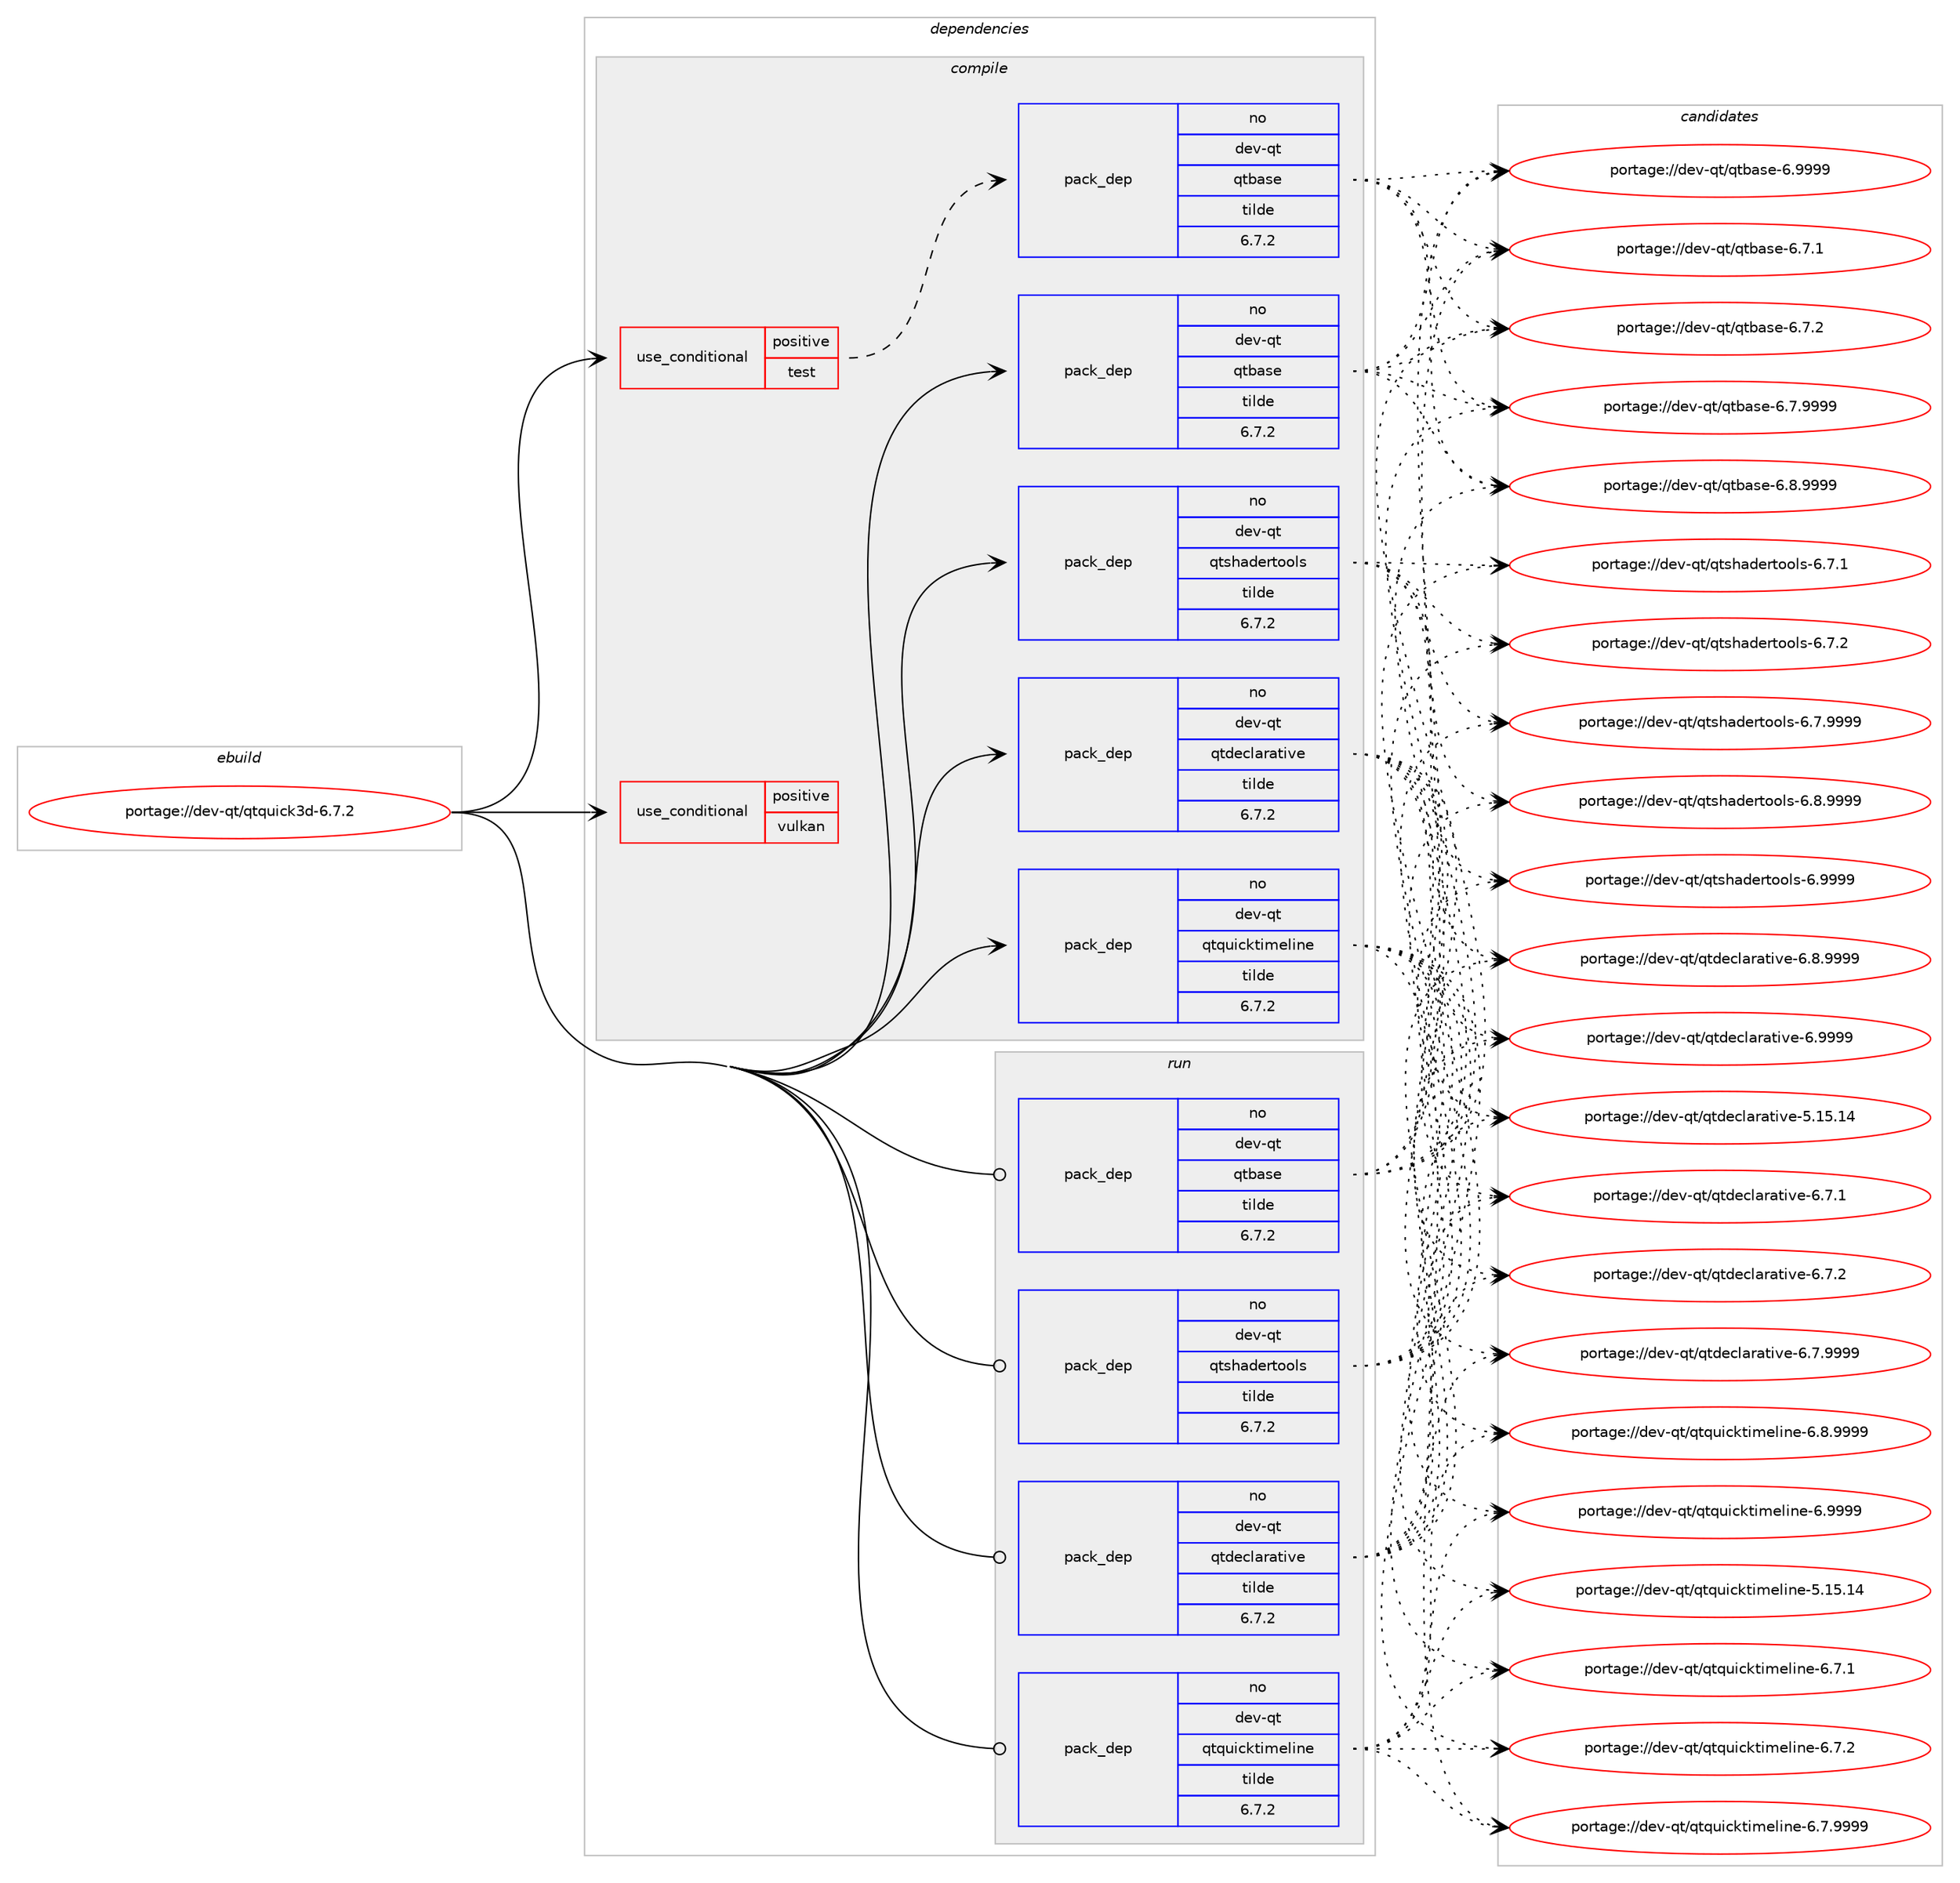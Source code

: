 digraph prolog {

# *************
# Graph options
# *************

newrank=true;
concentrate=true;
compound=true;
graph [rankdir=LR,fontname=Helvetica,fontsize=10,ranksep=1.5];#, ranksep=2.5, nodesep=0.2];
edge  [arrowhead=vee];
node  [fontname=Helvetica,fontsize=10];

# **********
# The ebuild
# **********

subgraph cluster_leftcol {
color=gray;
rank=same;
label=<<i>ebuild</i>>;
id [label="portage://dev-qt/qtquick3d-6.7.2", color=red, width=4, href="../dev-qt/qtquick3d-6.7.2.svg"];
}

# ****************
# The dependencies
# ****************

subgraph cluster_midcol {
color=gray;
label=<<i>dependencies</i>>;
subgraph cluster_compile {
fillcolor="#eeeeee";
style=filled;
label=<<i>compile</i>>;
subgraph cond40993 {
dependency86022 [label=<<TABLE BORDER="0" CELLBORDER="1" CELLSPACING="0" CELLPADDING="4"><TR><TD ROWSPAN="3" CELLPADDING="10">use_conditional</TD></TR><TR><TD>positive</TD></TR><TR><TD>test</TD></TR></TABLE>>, shape=none, color=red];
subgraph pack43789 {
dependency86023 [label=<<TABLE BORDER="0" CELLBORDER="1" CELLSPACING="0" CELLPADDING="4" WIDTH="220"><TR><TD ROWSPAN="6" CELLPADDING="30">pack_dep</TD></TR><TR><TD WIDTH="110">no</TD></TR><TR><TD>dev-qt</TD></TR><TR><TD>qtbase</TD></TR><TR><TD>tilde</TD></TR><TR><TD>6.7.2</TD></TR></TABLE>>, shape=none, color=blue];
}
dependency86022:e -> dependency86023:w [weight=20,style="dashed",arrowhead="vee"];
}
id:e -> dependency86022:w [weight=20,style="solid",arrowhead="vee"];
subgraph cond40994 {
dependency86024 [label=<<TABLE BORDER="0" CELLBORDER="1" CELLSPACING="0" CELLPADDING="4"><TR><TD ROWSPAN="3" CELLPADDING="10">use_conditional</TD></TR><TR><TD>positive</TD></TR><TR><TD>vulkan</TD></TR></TABLE>>, shape=none, color=red];
# *** BEGIN UNKNOWN DEPENDENCY TYPE (TODO) ***
# dependency86024 -> package_dependency(portage://dev-qt/qtquick3d-6.7.2,install,no,dev-util,vulkan-headers,none,[,,],[],[])
# *** END UNKNOWN DEPENDENCY TYPE (TODO) ***

}
id:e -> dependency86024:w [weight=20,style="solid",arrowhead="vee"];
subgraph pack43790 {
dependency86025 [label=<<TABLE BORDER="0" CELLBORDER="1" CELLSPACING="0" CELLPADDING="4" WIDTH="220"><TR><TD ROWSPAN="6" CELLPADDING="30">pack_dep</TD></TR><TR><TD WIDTH="110">no</TD></TR><TR><TD>dev-qt</TD></TR><TR><TD>qtbase</TD></TR><TR><TD>tilde</TD></TR><TR><TD>6.7.2</TD></TR></TABLE>>, shape=none, color=blue];
}
id:e -> dependency86025:w [weight=20,style="solid",arrowhead="vee"];
subgraph pack43791 {
dependency86026 [label=<<TABLE BORDER="0" CELLBORDER="1" CELLSPACING="0" CELLPADDING="4" WIDTH="220"><TR><TD ROWSPAN="6" CELLPADDING="30">pack_dep</TD></TR><TR><TD WIDTH="110">no</TD></TR><TR><TD>dev-qt</TD></TR><TR><TD>qtdeclarative</TD></TR><TR><TD>tilde</TD></TR><TR><TD>6.7.2</TD></TR></TABLE>>, shape=none, color=blue];
}
id:e -> dependency86026:w [weight=20,style="solid",arrowhead="vee"];
subgraph pack43792 {
dependency86027 [label=<<TABLE BORDER="0" CELLBORDER="1" CELLSPACING="0" CELLPADDING="4" WIDTH="220"><TR><TD ROWSPAN="6" CELLPADDING="30">pack_dep</TD></TR><TR><TD WIDTH="110">no</TD></TR><TR><TD>dev-qt</TD></TR><TR><TD>qtquicktimeline</TD></TR><TR><TD>tilde</TD></TR><TR><TD>6.7.2</TD></TR></TABLE>>, shape=none, color=blue];
}
id:e -> dependency86027:w [weight=20,style="solid",arrowhead="vee"];
subgraph pack43793 {
dependency86028 [label=<<TABLE BORDER="0" CELLBORDER="1" CELLSPACING="0" CELLPADDING="4" WIDTH="220"><TR><TD ROWSPAN="6" CELLPADDING="30">pack_dep</TD></TR><TR><TD WIDTH="110">no</TD></TR><TR><TD>dev-qt</TD></TR><TR><TD>qtshadertools</TD></TR><TR><TD>tilde</TD></TR><TR><TD>6.7.2</TD></TR></TABLE>>, shape=none, color=blue];
}
id:e -> dependency86028:w [weight=20,style="solid",arrowhead="vee"];
# *** BEGIN UNKNOWN DEPENDENCY TYPE (TODO) ***
# id -> package_dependency(portage://dev-qt/qtquick3d-6.7.2,install,no,media-libs,assimp,none,[,,],any_same_slot,[])
# *** END UNKNOWN DEPENDENCY TYPE (TODO) ***

# *** BEGIN UNKNOWN DEPENDENCY TYPE (TODO) ***
# id -> package_dependency(portage://dev-qt/qtquick3d-6.7.2,install,no,sys-libs,zlib,none,[,,],any_same_slot,[])
# *** END UNKNOWN DEPENDENCY TYPE (TODO) ***

}
subgraph cluster_compileandrun {
fillcolor="#eeeeee";
style=filled;
label=<<i>compile and run</i>>;
}
subgraph cluster_run {
fillcolor="#eeeeee";
style=filled;
label=<<i>run</i>>;
subgraph pack43794 {
dependency86029 [label=<<TABLE BORDER="0" CELLBORDER="1" CELLSPACING="0" CELLPADDING="4" WIDTH="220"><TR><TD ROWSPAN="6" CELLPADDING="30">pack_dep</TD></TR><TR><TD WIDTH="110">no</TD></TR><TR><TD>dev-qt</TD></TR><TR><TD>qtbase</TD></TR><TR><TD>tilde</TD></TR><TR><TD>6.7.2</TD></TR></TABLE>>, shape=none, color=blue];
}
id:e -> dependency86029:w [weight=20,style="solid",arrowhead="odot"];
subgraph pack43795 {
dependency86030 [label=<<TABLE BORDER="0" CELLBORDER="1" CELLSPACING="0" CELLPADDING="4" WIDTH="220"><TR><TD ROWSPAN="6" CELLPADDING="30">pack_dep</TD></TR><TR><TD WIDTH="110">no</TD></TR><TR><TD>dev-qt</TD></TR><TR><TD>qtdeclarative</TD></TR><TR><TD>tilde</TD></TR><TR><TD>6.7.2</TD></TR></TABLE>>, shape=none, color=blue];
}
id:e -> dependency86030:w [weight=20,style="solid",arrowhead="odot"];
subgraph pack43796 {
dependency86031 [label=<<TABLE BORDER="0" CELLBORDER="1" CELLSPACING="0" CELLPADDING="4" WIDTH="220"><TR><TD ROWSPAN="6" CELLPADDING="30">pack_dep</TD></TR><TR><TD WIDTH="110">no</TD></TR><TR><TD>dev-qt</TD></TR><TR><TD>qtquicktimeline</TD></TR><TR><TD>tilde</TD></TR><TR><TD>6.7.2</TD></TR></TABLE>>, shape=none, color=blue];
}
id:e -> dependency86031:w [weight=20,style="solid",arrowhead="odot"];
subgraph pack43797 {
dependency86032 [label=<<TABLE BORDER="0" CELLBORDER="1" CELLSPACING="0" CELLPADDING="4" WIDTH="220"><TR><TD ROWSPAN="6" CELLPADDING="30">pack_dep</TD></TR><TR><TD WIDTH="110">no</TD></TR><TR><TD>dev-qt</TD></TR><TR><TD>qtshadertools</TD></TR><TR><TD>tilde</TD></TR><TR><TD>6.7.2</TD></TR></TABLE>>, shape=none, color=blue];
}
id:e -> dependency86032:w [weight=20,style="solid",arrowhead="odot"];
# *** BEGIN UNKNOWN DEPENDENCY TYPE (TODO) ***
# id -> package_dependency(portage://dev-qt/qtquick3d-6.7.2,run,no,media-libs,assimp,none,[,,],any_same_slot,[])
# *** END UNKNOWN DEPENDENCY TYPE (TODO) ***

# *** BEGIN UNKNOWN DEPENDENCY TYPE (TODO) ***
# id -> package_dependency(portage://dev-qt/qtquick3d-6.7.2,run,no,sys-libs,zlib,none,[,,],any_same_slot,[])
# *** END UNKNOWN DEPENDENCY TYPE (TODO) ***

}
}

# **************
# The candidates
# **************

subgraph cluster_choices {
rank=same;
color=gray;
label=<<i>candidates</i>>;

subgraph choice43789 {
color=black;
nodesep=1;
choice10010111845113116471131169897115101455446554649 [label="portage://dev-qt/qtbase-6.7.1", color=red, width=4,href="../dev-qt/qtbase-6.7.1.svg"];
choice10010111845113116471131169897115101455446554650 [label="portage://dev-qt/qtbase-6.7.2", color=red, width=4,href="../dev-qt/qtbase-6.7.2.svg"];
choice10010111845113116471131169897115101455446554657575757 [label="portage://dev-qt/qtbase-6.7.9999", color=red, width=4,href="../dev-qt/qtbase-6.7.9999.svg"];
choice10010111845113116471131169897115101455446564657575757 [label="portage://dev-qt/qtbase-6.8.9999", color=red, width=4,href="../dev-qt/qtbase-6.8.9999.svg"];
choice1001011184511311647113116989711510145544657575757 [label="portage://dev-qt/qtbase-6.9999", color=red, width=4,href="../dev-qt/qtbase-6.9999.svg"];
dependency86023:e -> choice10010111845113116471131169897115101455446554649:w [style=dotted,weight="100"];
dependency86023:e -> choice10010111845113116471131169897115101455446554650:w [style=dotted,weight="100"];
dependency86023:e -> choice10010111845113116471131169897115101455446554657575757:w [style=dotted,weight="100"];
dependency86023:e -> choice10010111845113116471131169897115101455446564657575757:w [style=dotted,weight="100"];
dependency86023:e -> choice1001011184511311647113116989711510145544657575757:w [style=dotted,weight="100"];
}
subgraph choice43790 {
color=black;
nodesep=1;
choice10010111845113116471131169897115101455446554649 [label="portage://dev-qt/qtbase-6.7.1", color=red, width=4,href="../dev-qt/qtbase-6.7.1.svg"];
choice10010111845113116471131169897115101455446554650 [label="portage://dev-qt/qtbase-6.7.2", color=red, width=4,href="../dev-qt/qtbase-6.7.2.svg"];
choice10010111845113116471131169897115101455446554657575757 [label="portage://dev-qt/qtbase-6.7.9999", color=red, width=4,href="../dev-qt/qtbase-6.7.9999.svg"];
choice10010111845113116471131169897115101455446564657575757 [label="portage://dev-qt/qtbase-6.8.9999", color=red, width=4,href="../dev-qt/qtbase-6.8.9999.svg"];
choice1001011184511311647113116989711510145544657575757 [label="portage://dev-qt/qtbase-6.9999", color=red, width=4,href="../dev-qt/qtbase-6.9999.svg"];
dependency86025:e -> choice10010111845113116471131169897115101455446554649:w [style=dotted,weight="100"];
dependency86025:e -> choice10010111845113116471131169897115101455446554650:w [style=dotted,weight="100"];
dependency86025:e -> choice10010111845113116471131169897115101455446554657575757:w [style=dotted,weight="100"];
dependency86025:e -> choice10010111845113116471131169897115101455446564657575757:w [style=dotted,weight="100"];
dependency86025:e -> choice1001011184511311647113116989711510145544657575757:w [style=dotted,weight="100"];
}
subgraph choice43791 {
color=black;
nodesep=1;
choice10010111845113116471131161001019910897114971161051181014553464953464952 [label="portage://dev-qt/qtdeclarative-5.15.14", color=red, width=4,href="../dev-qt/qtdeclarative-5.15.14.svg"];
choice1001011184511311647113116100101991089711497116105118101455446554649 [label="portage://dev-qt/qtdeclarative-6.7.1", color=red, width=4,href="../dev-qt/qtdeclarative-6.7.1.svg"];
choice1001011184511311647113116100101991089711497116105118101455446554650 [label="portage://dev-qt/qtdeclarative-6.7.2", color=red, width=4,href="../dev-qt/qtdeclarative-6.7.2.svg"];
choice1001011184511311647113116100101991089711497116105118101455446554657575757 [label="portage://dev-qt/qtdeclarative-6.7.9999", color=red, width=4,href="../dev-qt/qtdeclarative-6.7.9999.svg"];
choice1001011184511311647113116100101991089711497116105118101455446564657575757 [label="portage://dev-qt/qtdeclarative-6.8.9999", color=red, width=4,href="../dev-qt/qtdeclarative-6.8.9999.svg"];
choice100101118451131164711311610010199108971149711610511810145544657575757 [label="portage://dev-qt/qtdeclarative-6.9999", color=red, width=4,href="../dev-qt/qtdeclarative-6.9999.svg"];
dependency86026:e -> choice10010111845113116471131161001019910897114971161051181014553464953464952:w [style=dotted,weight="100"];
dependency86026:e -> choice1001011184511311647113116100101991089711497116105118101455446554649:w [style=dotted,weight="100"];
dependency86026:e -> choice1001011184511311647113116100101991089711497116105118101455446554650:w [style=dotted,weight="100"];
dependency86026:e -> choice1001011184511311647113116100101991089711497116105118101455446554657575757:w [style=dotted,weight="100"];
dependency86026:e -> choice1001011184511311647113116100101991089711497116105118101455446564657575757:w [style=dotted,weight="100"];
dependency86026:e -> choice100101118451131164711311610010199108971149711610511810145544657575757:w [style=dotted,weight="100"];
}
subgraph choice43792 {
color=black;
nodesep=1;
choice1001011184511311647113116113117105991071161051091011081051101014553464953464952 [label="portage://dev-qt/qtquicktimeline-5.15.14", color=red, width=4,href="../dev-qt/qtquicktimeline-5.15.14.svg"];
choice100101118451131164711311611311710599107116105109101108105110101455446554649 [label="portage://dev-qt/qtquicktimeline-6.7.1", color=red, width=4,href="../dev-qt/qtquicktimeline-6.7.1.svg"];
choice100101118451131164711311611311710599107116105109101108105110101455446554650 [label="portage://dev-qt/qtquicktimeline-6.7.2", color=red, width=4,href="../dev-qt/qtquicktimeline-6.7.2.svg"];
choice100101118451131164711311611311710599107116105109101108105110101455446554657575757 [label="portage://dev-qt/qtquicktimeline-6.7.9999", color=red, width=4,href="../dev-qt/qtquicktimeline-6.7.9999.svg"];
choice100101118451131164711311611311710599107116105109101108105110101455446564657575757 [label="portage://dev-qt/qtquicktimeline-6.8.9999", color=red, width=4,href="../dev-qt/qtquicktimeline-6.8.9999.svg"];
choice10010111845113116471131161131171059910711610510910110810511010145544657575757 [label="portage://dev-qt/qtquicktimeline-6.9999", color=red, width=4,href="../dev-qt/qtquicktimeline-6.9999.svg"];
dependency86027:e -> choice1001011184511311647113116113117105991071161051091011081051101014553464953464952:w [style=dotted,weight="100"];
dependency86027:e -> choice100101118451131164711311611311710599107116105109101108105110101455446554649:w [style=dotted,weight="100"];
dependency86027:e -> choice100101118451131164711311611311710599107116105109101108105110101455446554650:w [style=dotted,weight="100"];
dependency86027:e -> choice100101118451131164711311611311710599107116105109101108105110101455446554657575757:w [style=dotted,weight="100"];
dependency86027:e -> choice100101118451131164711311611311710599107116105109101108105110101455446564657575757:w [style=dotted,weight="100"];
dependency86027:e -> choice10010111845113116471131161131171059910711610510910110810511010145544657575757:w [style=dotted,weight="100"];
}
subgraph choice43793 {
color=black;
nodesep=1;
choice100101118451131164711311611510497100101114116111111108115455446554649 [label="portage://dev-qt/qtshadertools-6.7.1", color=red, width=4,href="../dev-qt/qtshadertools-6.7.1.svg"];
choice100101118451131164711311611510497100101114116111111108115455446554650 [label="portage://dev-qt/qtshadertools-6.7.2", color=red, width=4,href="../dev-qt/qtshadertools-6.7.2.svg"];
choice100101118451131164711311611510497100101114116111111108115455446554657575757 [label="portage://dev-qt/qtshadertools-6.7.9999", color=red, width=4,href="../dev-qt/qtshadertools-6.7.9999.svg"];
choice100101118451131164711311611510497100101114116111111108115455446564657575757 [label="portage://dev-qt/qtshadertools-6.8.9999", color=red, width=4,href="../dev-qt/qtshadertools-6.8.9999.svg"];
choice10010111845113116471131161151049710010111411611111110811545544657575757 [label="portage://dev-qt/qtshadertools-6.9999", color=red, width=4,href="../dev-qt/qtshadertools-6.9999.svg"];
dependency86028:e -> choice100101118451131164711311611510497100101114116111111108115455446554649:w [style=dotted,weight="100"];
dependency86028:e -> choice100101118451131164711311611510497100101114116111111108115455446554650:w [style=dotted,weight="100"];
dependency86028:e -> choice100101118451131164711311611510497100101114116111111108115455446554657575757:w [style=dotted,weight="100"];
dependency86028:e -> choice100101118451131164711311611510497100101114116111111108115455446564657575757:w [style=dotted,weight="100"];
dependency86028:e -> choice10010111845113116471131161151049710010111411611111110811545544657575757:w [style=dotted,weight="100"];
}
subgraph choice43794 {
color=black;
nodesep=1;
choice10010111845113116471131169897115101455446554649 [label="portage://dev-qt/qtbase-6.7.1", color=red, width=4,href="../dev-qt/qtbase-6.7.1.svg"];
choice10010111845113116471131169897115101455446554650 [label="portage://dev-qt/qtbase-6.7.2", color=red, width=4,href="../dev-qt/qtbase-6.7.2.svg"];
choice10010111845113116471131169897115101455446554657575757 [label="portage://dev-qt/qtbase-6.7.9999", color=red, width=4,href="../dev-qt/qtbase-6.7.9999.svg"];
choice10010111845113116471131169897115101455446564657575757 [label="portage://dev-qt/qtbase-6.8.9999", color=red, width=4,href="../dev-qt/qtbase-6.8.9999.svg"];
choice1001011184511311647113116989711510145544657575757 [label="portage://dev-qt/qtbase-6.9999", color=red, width=4,href="../dev-qt/qtbase-6.9999.svg"];
dependency86029:e -> choice10010111845113116471131169897115101455446554649:w [style=dotted,weight="100"];
dependency86029:e -> choice10010111845113116471131169897115101455446554650:w [style=dotted,weight="100"];
dependency86029:e -> choice10010111845113116471131169897115101455446554657575757:w [style=dotted,weight="100"];
dependency86029:e -> choice10010111845113116471131169897115101455446564657575757:w [style=dotted,weight="100"];
dependency86029:e -> choice1001011184511311647113116989711510145544657575757:w [style=dotted,weight="100"];
}
subgraph choice43795 {
color=black;
nodesep=1;
choice10010111845113116471131161001019910897114971161051181014553464953464952 [label="portage://dev-qt/qtdeclarative-5.15.14", color=red, width=4,href="../dev-qt/qtdeclarative-5.15.14.svg"];
choice1001011184511311647113116100101991089711497116105118101455446554649 [label="portage://dev-qt/qtdeclarative-6.7.1", color=red, width=4,href="../dev-qt/qtdeclarative-6.7.1.svg"];
choice1001011184511311647113116100101991089711497116105118101455446554650 [label="portage://dev-qt/qtdeclarative-6.7.2", color=red, width=4,href="../dev-qt/qtdeclarative-6.7.2.svg"];
choice1001011184511311647113116100101991089711497116105118101455446554657575757 [label="portage://dev-qt/qtdeclarative-6.7.9999", color=red, width=4,href="../dev-qt/qtdeclarative-6.7.9999.svg"];
choice1001011184511311647113116100101991089711497116105118101455446564657575757 [label="portage://dev-qt/qtdeclarative-6.8.9999", color=red, width=4,href="../dev-qt/qtdeclarative-6.8.9999.svg"];
choice100101118451131164711311610010199108971149711610511810145544657575757 [label="portage://dev-qt/qtdeclarative-6.9999", color=red, width=4,href="../dev-qt/qtdeclarative-6.9999.svg"];
dependency86030:e -> choice10010111845113116471131161001019910897114971161051181014553464953464952:w [style=dotted,weight="100"];
dependency86030:e -> choice1001011184511311647113116100101991089711497116105118101455446554649:w [style=dotted,weight="100"];
dependency86030:e -> choice1001011184511311647113116100101991089711497116105118101455446554650:w [style=dotted,weight="100"];
dependency86030:e -> choice1001011184511311647113116100101991089711497116105118101455446554657575757:w [style=dotted,weight="100"];
dependency86030:e -> choice1001011184511311647113116100101991089711497116105118101455446564657575757:w [style=dotted,weight="100"];
dependency86030:e -> choice100101118451131164711311610010199108971149711610511810145544657575757:w [style=dotted,weight="100"];
}
subgraph choice43796 {
color=black;
nodesep=1;
choice1001011184511311647113116113117105991071161051091011081051101014553464953464952 [label="portage://dev-qt/qtquicktimeline-5.15.14", color=red, width=4,href="../dev-qt/qtquicktimeline-5.15.14.svg"];
choice100101118451131164711311611311710599107116105109101108105110101455446554649 [label="portage://dev-qt/qtquicktimeline-6.7.1", color=red, width=4,href="../dev-qt/qtquicktimeline-6.7.1.svg"];
choice100101118451131164711311611311710599107116105109101108105110101455446554650 [label="portage://dev-qt/qtquicktimeline-6.7.2", color=red, width=4,href="../dev-qt/qtquicktimeline-6.7.2.svg"];
choice100101118451131164711311611311710599107116105109101108105110101455446554657575757 [label="portage://dev-qt/qtquicktimeline-6.7.9999", color=red, width=4,href="../dev-qt/qtquicktimeline-6.7.9999.svg"];
choice100101118451131164711311611311710599107116105109101108105110101455446564657575757 [label="portage://dev-qt/qtquicktimeline-6.8.9999", color=red, width=4,href="../dev-qt/qtquicktimeline-6.8.9999.svg"];
choice10010111845113116471131161131171059910711610510910110810511010145544657575757 [label="portage://dev-qt/qtquicktimeline-6.9999", color=red, width=4,href="../dev-qt/qtquicktimeline-6.9999.svg"];
dependency86031:e -> choice1001011184511311647113116113117105991071161051091011081051101014553464953464952:w [style=dotted,weight="100"];
dependency86031:e -> choice100101118451131164711311611311710599107116105109101108105110101455446554649:w [style=dotted,weight="100"];
dependency86031:e -> choice100101118451131164711311611311710599107116105109101108105110101455446554650:w [style=dotted,weight="100"];
dependency86031:e -> choice100101118451131164711311611311710599107116105109101108105110101455446554657575757:w [style=dotted,weight="100"];
dependency86031:e -> choice100101118451131164711311611311710599107116105109101108105110101455446564657575757:w [style=dotted,weight="100"];
dependency86031:e -> choice10010111845113116471131161131171059910711610510910110810511010145544657575757:w [style=dotted,weight="100"];
}
subgraph choice43797 {
color=black;
nodesep=1;
choice100101118451131164711311611510497100101114116111111108115455446554649 [label="portage://dev-qt/qtshadertools-6.7.1", color=red, width=4,href="../dev-qt/qtshadertools-6.7.1.svg"];
choice100101118451131164711311611510497100101114116111111108115455446554650 [label="portage://dev-qt/qtshadertools-6.7.2", color=red, width=4,href="../dev-qt/qtshadertools-6.7.2.svg"];
choice100101118451131164711311611510497100101114116111111108115455446554657575757 [label="portage://dev-qt/qtshadertools-6.7.9999", color=red, width=4,href="../dev-qt/qtshadertools-6.7.9999.svg"];
choice100101118451131164711311611510497100101114116111111108115455446564657575757 [label="portage://dev-qt/qtshadertools-6.8.9999", color=red, width=4,href="../dev-qt/qtshadertools-6.8.9999.svg"];
choice10010111845113116471131161151049710010111411611111110811545544657575757 [label="portage://dev-qt/qtshadertools-6.9999", color=red, width=4,href="../dev-qt/qtshadertools-6.9999.svg"];
dependency86032:e -> choice100101118451131164711311611510497100101114116111111108115455446554649:w [style=dotted,weight="100"];
dependency86032:e -> choice100101118451131164711311611510497100101114116111111108115455446554650:w [style=dotted,weight="100"];
dependency86032:e -> choice100101118451131164711311611510497100101114116111111108115455446554657575757:w [style=dotted,weight="100"];
dependency86032:e -> choice100101118451131164711311611510497100101114116111111108115455446564657575757:w [style=dotted,weight="100"];
dependency86032:e -> choice10010111845113116471131161151049710010111411611111110811545544657575757:w [style=dotted,weight="100"];
}
}

}
